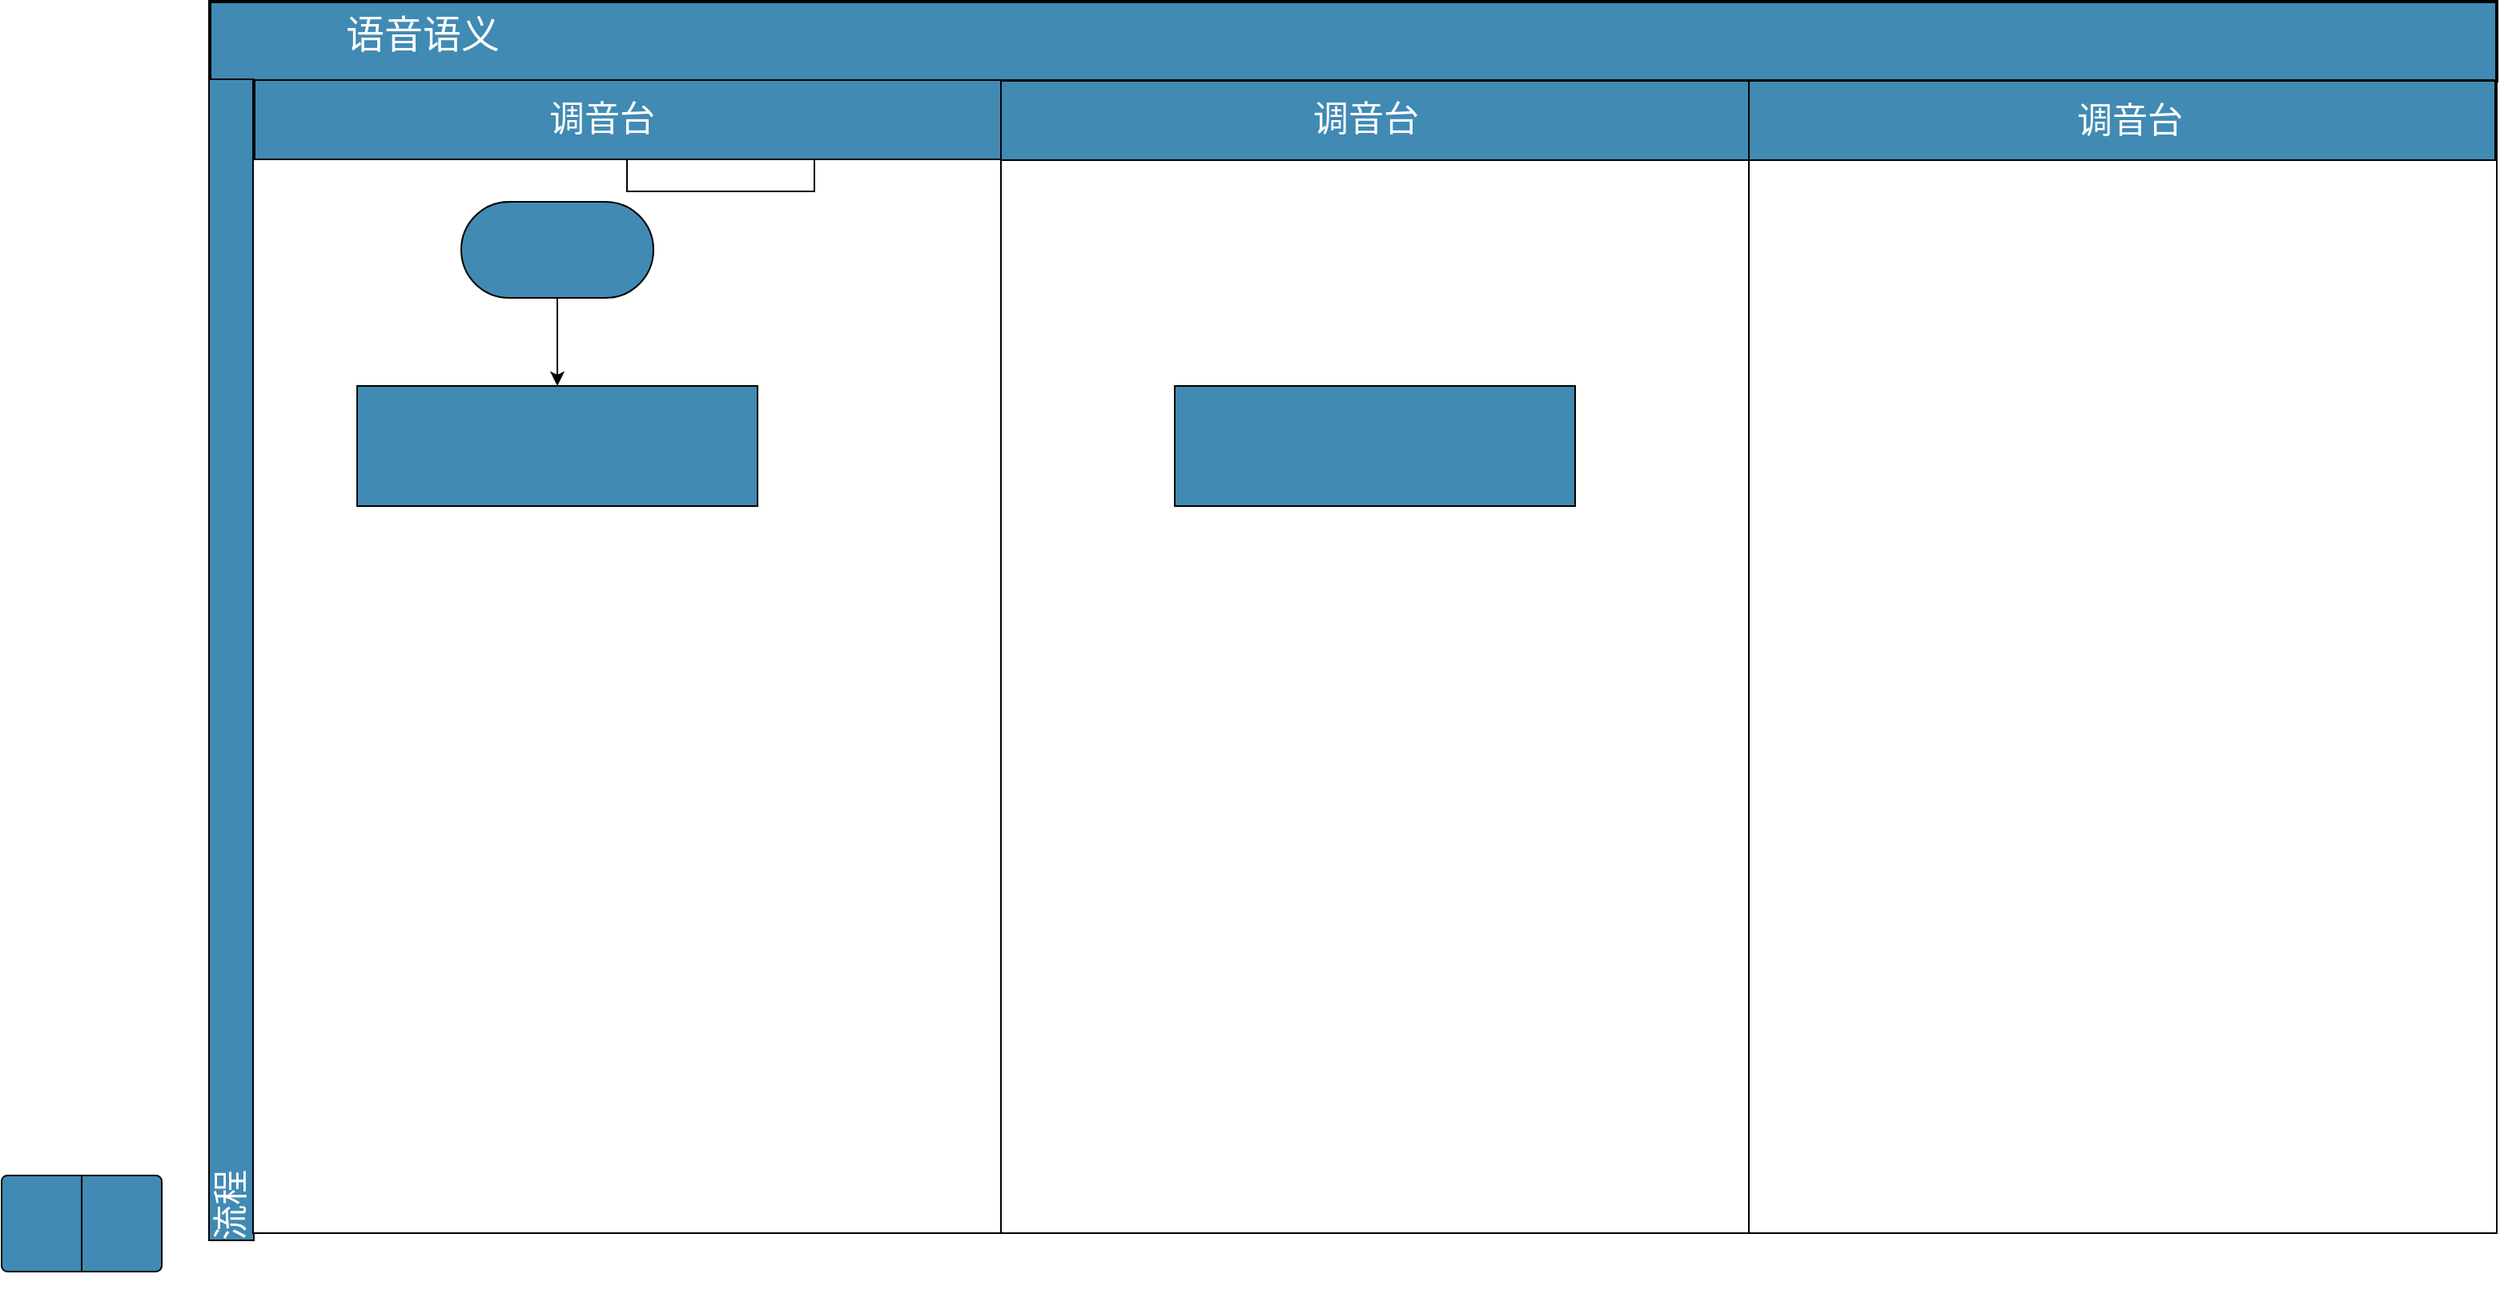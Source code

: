 <mxfile version="14.6.0" type="github">
  <diagram id="6a731a19-8d31-9384-78a2-239565b7b9f0" name="Page-1">
    <mxGraphModel dx="2076" dy="267" grid="0" gridSize="10" guides="1" tooltips="1" connect="1" arrows="1" fold="1" page="1" pageScale="1" pageWidth="1169" pageHeight="827" background="#ffffff" math="0" shadow="0">
      <root>
        <mxCell id="0" />
        <mxCell id="1" parent="0" />
        <mxCell id="56" value="语音语义" style="fontSize=24;strokeWidth=2;fontFamily=Helvetica;html=1;fontColor=#FFFFFF;fontStyle=0;spacingBottom=8;spacingRight=0;spacingLeft=83;fillColor=#418ab3;align=left;" parent="1" vertex="1">
          <mxGeometry x="214" y="844" width="1428" height="49.5" as="geometry" />
        </mxCell>
        <mxCell id="V9aZ0ZeK13O3YEh0W7OT-148" value="" style="rounded=0;whiteSpace=wrap;html=1;fillColor=#418ab3;rotation=-90;" vertex="1" parent="1">
          <mxGeometry x="-135" y="1241" width="725" height="28" as="geometry" />
        </mxCell>
        <mxCell id="V9aZ0ZeK13O3YEh0W7OT-154" value="l流程" style="text;html=1;strokeColor=none;fillColor=none;align=center;verticalAlign=middle;whiteSpace=wrap;rounded=0;rotation=-90;fontSize=22;fontColor=#ffffff;" vertex="1" parent="1">
          <mxGeometry x="178" y="1574" width="99" height="47.5" as="geometry" />
        </mxCell>
        <mxCell id="V9aZ0ZeK13O3YEh0W7OT-157" value="" style="rounded=0;whiteSpace=wrap;html=1;fontSize=22;fontColor=#ffffff;strokeColor=#000000;gradientColor=#ffffff;fillColor=#FFFFFF;" vertex="1" parent="1">
          <mxGeometry x="241" y="893.5" width="467" height="719.5" as="geometry" />
        </mxCell>
        <mxCell id="V9aZ0ZeK13O3YEh0W7OT-161" value="" style="rounded=0;whiteSpace=wrap;html=1;fontSize=22;fontColor=#ffffff;strokeColor=#000000;fillColor=#FFFFFF;" vertex="1" parent="1">
          <mxGeometry x="708" y="893.5" width="467" height="719.5" as="geometry" />
        </mxCell>
        <mxCell id="V9aZ0ZeK13O3YEh0W7OT-162" value="" style="rounded=0;whiteSpace=wrap;html=1;fontSize=22;fontColor=#ffffff;strokeColor=#000000;gradientColor=#ffffff;fillColor=#FFFFFF;" vertex="1" parent="1">
          <mxGeometry x="1175" y="893.5" width="467" height="719.5" as="geometry" />
        </mxCell>
        <mxCell id="V9aZ0ZeK13O3YEh0W7OT-169" value="调音台" style="text;html=1;strokeColor=none;fillColor=none;align=center;verticalAlign=middle;whiteSpace=wrap;rounded=0;fontSize=22;fontColor=#ffffff;" vertex="1" parent="1">
          <mxGeometry x="820" y="1168" width="125" height="42" as="geometry" />
        </mxCell>
        <mxCell id="V9aZ0ZeK13O3YEh0W7OT-200" style="edgeStyle=orthogonalEdgeStyle;rounded=0;orthogonalLoop=1;jettySize=auto;html=1;exitX=0.75;exitY=1;exitDx=0;exitDy=0;fontSize=22;fontColor=#ffffff;" edge="1" parent="1" source="V9aZ0ZeK13O3YEh0W7OT-173" target="V9aZ0ZeK13O3YEh0W7OT-157">
          <mxGeometry relative="1" as="geometry" />
        </mxCell>
        <mxCell id="V9aZ0ZeK13O3YEh0W7OT-173" value="" style="fontSize=24;strokeWidth=1;fontFamily=Helvetica;html=1;fontColor=#FFFFFF;fontStyle=0;spacingBottom=8;spacingRight=0;spacingLeft=83;fillColor=#418ab3;align=center;gradientDirection=north;rounded=0;glass=0;" vertex="1" parent="1">
          <mxGeometry x="242" y="893" width="466" height="49.5" as="geometry" />
        </mxCell>
        <mxCell id="V9aZ0ZeK13O3YEh0W7OT-174" value="" style="fontSize=24;strokeWidth=1;fontFamily=Helvetica;html=1;fontColor=#FFFFFF;fontStyle=0;spacingBottom=8;spacingRight=0;spacingLeft=83;fillColor=#418ab3;align=center;gradientDirection=north;rounded=0;glass=0;" vertex="1" parent="1">
          <mxGeometry x="708" y="893.5" width="467" height="49.5" as="geometry" />
        </mxCell>
        <mxCell id="V9aZ0ZeK13O3YEh0W7OT-175" value="" style="fontSize=24;strokeWidth=1;fontFamily=Helvetica;html=1;fontColor=#FFFFFF;fontStyle=0;spacingBottom=8;spacingRight=0;spacingLeft=83;fillColor=#418ab3;align=center;gradientDirection=north;rounded=0;glass=0;" vertex="1" parent="1">
          <mxGeometry x="1175" y="893.5" width="466" height="49.5" as="geometry" />
        </mxCell>
        <mxCell id="V9aZ0ZeK13O3YEh0W7OT-177" value="调音台" style="text;html=1;strokeColor=none;fillColor=none;align=center;verticalAlign=middle;whiteSpace=wrap;rounded=0;glass=0;fontSize=22;fontColor=#ffffff;" vertex="1" parent="1">
          <mxGeometry x="386" y="893" width="146" height="50" as="geometry" />
        </mxCell>
        <mxCell id="V9aZ0ZeK13O3YEh0W7OT-178" value="调音台" style="text;html=1;strokeColor=none;fillColor=none;align=center;verticalAlign=middle;whiteSpace=wrap;rounded=0;glass=0;fontSize=22;fontColor=#ffffff;" vertex="1" parent="1">
          <mxGeometry x="855" y="893" width="162" height="50" as="geometry" />
        </mxCell>
        <mxCell id="V9aZ0ZeK13O3YEh0W7OT-179" value="调音台" style="text;html=1;strokeColor=none;fillColor=none;align=center;verticalAlign=middle;whiteSpace=wrap;rounded=0;glass=0;fontSize=22;fontColor=#ffffff;" vertex="1" parent="1">
          <mxGeometry x="1340" y="893.5" width="146" height="50" as="geometry" />
        </mxCell>
        <mxCell id="V9aZ0ZeK13O3YEh0W7OT-187" value="" style="edgeStyle=orthogonalEdgeStyle;rounded=0;orthogonalLoop=1;jettySize=auto;html=1;fontSize=22;fontColor=#ffffff;" edge="1" parent="1" source="V9aZ0ZeK13O3YEh0W7OT-181" target="V9aZ0ZeK13O3YEh0W7OT-182">
          <mxGeometry relative="1" as="geometry" />
        </mxCell>
        <mxCell id="V9aZ0ZeK13O3YEh0W7OT-181" value="" style="rounded=1;whiteSpace=wrap;html=1;glass=0;fontSize=22;fontColor=#ffffff;strokeColor=#000000;strokeWidth=1;fillColor=#418ab3;gradientColor=none;align=center;arcSize=50;" vertex="1" parent="1">
          <mxGeometry x="371" y="969" width="120" height="60" as="geometry" />
        </mxCell>
        <mxCell id="V9aZ0ZeK13O3YEh0W7OT-182" value="" style="rounded=0;whiteSpace=wrap;html=1;glass=0;fontSize=22;fontColor=#ffffff;strokeColor=#000000;strokeWidth=1;fillColor=#418ab3;gradientColor=none;align=center;" vertex="1" parent="1">
          <mxGeometry x="306" y="1084" width="250" height="75" as="geometry" />
        </mxCell>
        <mxCell id="V9aZ0ZeK13O3YEh0W7OT-183" value="" style="rounded=0;whiteSpace=wrap;html=1;glass=0;fontSize=22;fontColor=#ffffff;strokeColor=#000000;strokeWidth=1;fillColor=#418ab3;gradientColor=none;align=center;" vertex="1" parent="1">
          <mxGeometry x="816.5" y="1084" width="250" height="75" as="geometry" />
        </mxCell>
        <mxCell id="V9aZ0ZeK13O3YEh0W7OT-201" value="" style="verticalLabelPosition=bottom;verticalAlign=top;html=1;shape=process;whiteSpace=wrap;rounded=1;size=0.5;arcSize=6;glass=0;fontSize=22;fontColor=#ffffff;strokeColor=#000000;strokeWidth=1;fillColor=#418ab3;gradientColor=none;align=center;" vertex="1" parent="1">
          <mxGeometry x="84" y="1577" width="100" height="60" as="geometry" />
        </mxCell>
      </root>
    </mxGraphModel>
  </diagram>
</mxfile>
